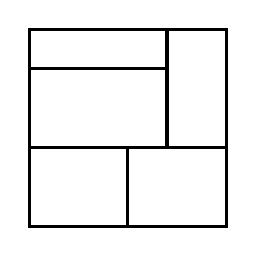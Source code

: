 \begin{tikzpicture}[very thick, scale=.5]
    \draw (0,4) rectangle (7/2,5);
    \draw (0,2) rectangle (7/2,4);
    \draw (7/2,2) rectangle (5,5);
    \draw (0,0) rectangle (5/2,2);
    \draw (5/2,0) rectangle (5,2);
\end{tikzpicture}

